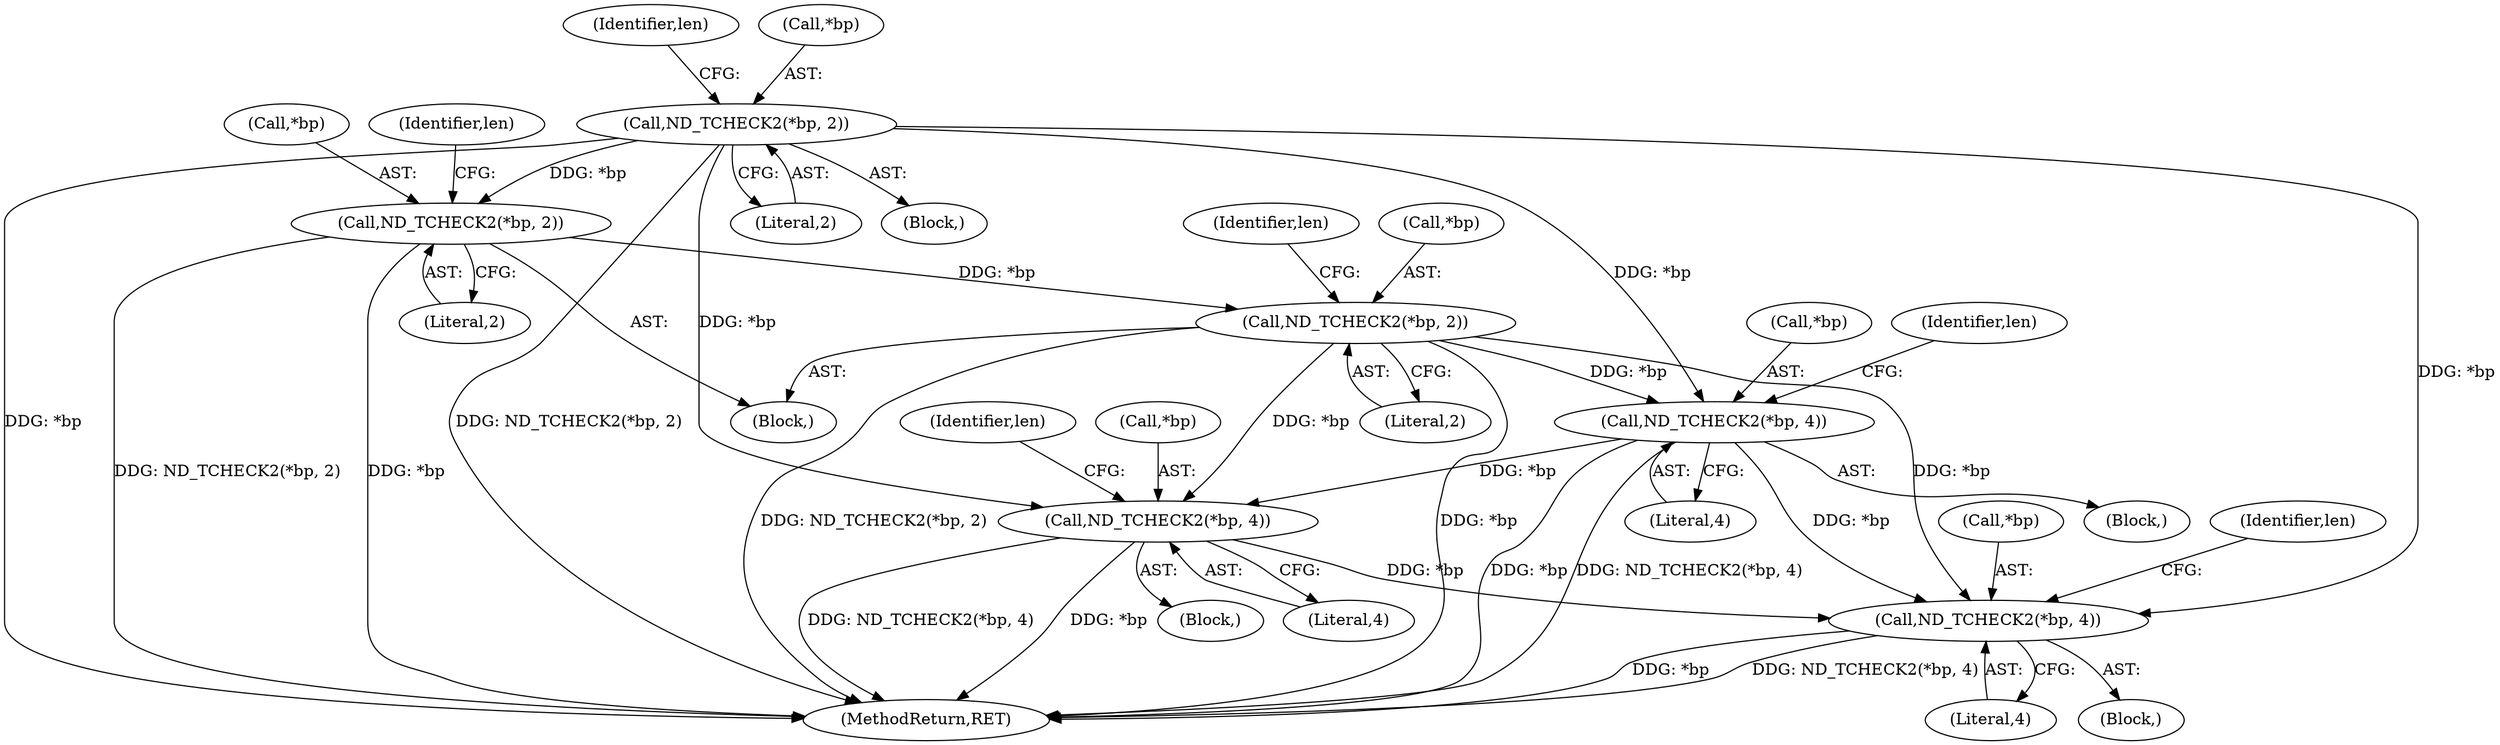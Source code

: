 digraph "0_tcpdump_1dcd10aceabbc03bf571ea32b892c522cbe923de_3@pointer" {
"1000191" [label="(Call,ND_TCHECK2(*bp, 2))"];
"1000165" [label="(Call,ND_TCHECK2(*bp, 2))"];
"1000137" [label="(Call,ND_TCHECK2(*bp, 2))"];
"1000218" [label="(Call,ND_TCHECK2(*bp, 4))"];
"1000245" [label="(Call,ND_TCHECK2(*bp, 4))"];
"1000277" [label="(Call,ND_TCHECK2(*bp, 4))"];
"1000143" [label="(Identifier,len)"];
"1000441" [label="(MethodReturn,RET)"];
"1000217" [label="(Block,)"];
"1000251" [label="(Identifier,len)"];
"1000191" [label="(Call,ND_TCHECK2(*bp, 2))"];
"1000166" [label="(Call,*bp)"];
"1000194" [label="(Literal,2)"];
"1000140" [label="(Literal,2)"];
"1000244" [label="(Block,)"];
"1000246" [label="(Call,*bp)"];
"1000278" [label="(Call,*bp)"];
"1000248" [label="(Literal,4)"];
"1000280" [label="(Literal,4)"];
"1000221" [label="(Literal,4)"];
"1000107" [label="(Block,)"];
"1000165" [label="(Call,ND_TCHECK2(*bp, 2))"];
"1000245" [label="(Call,ND_TCHECK2(*bp, 4))"];
"1000137" [label="(Call,ND_TCHECK2(*bp, 2))"];
"1000171" [label="(Identifier,len)"];
"1000273" [label="(Block,)"];
"1000197" [label="(Identifier,len)"];
"1000138" [label="(Call,*bp)"];
"1000192" [label="(Call,*bp)"];
"1000277" [label="(Call,ND_TCHECK2(*bp, 4))"];
"1000283" [label="(Identifier,len)"];
"1000168" [label="(Literal,2)"];
"1000219" [label="(Call,*bp)"];
"1000224" [label="(Identifier,len)"];
"1000218" [label="(Call,ND_TCHECK2(*bp, 4))"];
"1000164" [label="(Block,)"];
"1000191" -> "1000164"  [label="AST: "];
"1000191" -> "1000194"  [label="CFG: "];
"1000192" -> "1000191"  [label="AST: "];
"1000194" -> "1000191"  [label="AST: "];
"1000197" -> "1000191"  [label="CFG: "];
"1000191" -> "1000441"  [label="DDG: ND_TCHECK2(*bp, 2)"];
"1000191" -> "1000441"  [label="DDG: *bp"];
"1000165" -> "1000191"  [label="DDG: *bp"];
"1000191" -> "1000218"  [label="DDG: *bp"];
"1000191" -> "1000245"  [label="DDG: *bp"];
"1000191" -> "1000277"  [label="DDG: *bp"];
"1000165" -> "1000164"  [label="AST: "];
"1000165" -> "1000168"  [label="CFG: "];
"1000166" -> "1000165"  [label="AST: "];
"1000168" -> "1000165"  [label="AST: "];
"1000171" -> "1000165"  [label="CFG: "];
"1000165" -> "1000441"  [label="DDG: *bp"];
"1000165" -> "1000441"  [label="DDG: ND_TCHECK2(*bp, 2)"];
"1000137" -> "1000165"  [label="DDG: *bp"];
"1000137" -> "1000107"  [label="AST: "];
"1000137" -> "1000140"  [label="CFG: "];
"1000138" -> "1000137"  [label="AST: "];
"1000140" -> "1000137"  [label="AST: "];
"1000143" -> "1000137"  [label="CFG: "];
"1000137" -> "1000441"  [label="DDG: *bp"];
"1000137" -> "1000441"  [label="DDG: ND_TCHECK2(*bp, 2)"];
"1000137" -> "1000218"  [label="DDG: *bp"];
"1000137" -> "1000245"  [label="DDG: *bp"];
"1000137" -> "1000277"  [label="DDG: *bp"];
"1000218" -> "1000217"  [label="AST: "];
"1000218" -> "1000221"  [label="CFG: "];
"1000219" -> "1000218"  [label="AST: "];
"1000221" -> "1000218"  [label="AST: "];
"1000224" -> "1000218"  [label="CFG: "];
"1000218" -> "1000441"  [label="DDG: *bp"];
"1000218" -> "1000441"  [label="DDG: ND_TCHECK2(*bp, 4)"];
"1000218" -> "1000245"  [label="DDG: *bp"];
"1000218" -> "1000277"  [label="DDG: *bp"];
"1000245" -> "1000244"  [label="AST: "];
"1000245" -> "1000248"  [label="CFG: "];
"1000246" -> "1000245"  [label="AST: "];
"1000248" -> "1000245"  [label="AST: "];
"1000251" -> "1000245"  [label="CFG: "];
"1000245" -> "1000441"  [label="DDG: ND_TCHECK2(*bp, 4)"];
"1000245" -> "1000441"  [label="DDG: *bp"];
"1000245" -> "1000277"  [label="DDG: *bp"];
"1000277" -> "1000273"  [label="AST: "];
"1000277" -> "1000280"  [label="CFG: "];
"1000278" -> "1000277"  [label="AST: "];
"1000280" -> "1000277"  [label="AST: "];
"1000283" -> "1000277"  [label="CFG: "];
"1000277" -> "1000441"  [label="DDG: *bp"];
"1000277" -> "1000441"  [label="DDG: ND_TCHECK2(*bp, 4)"];
}
